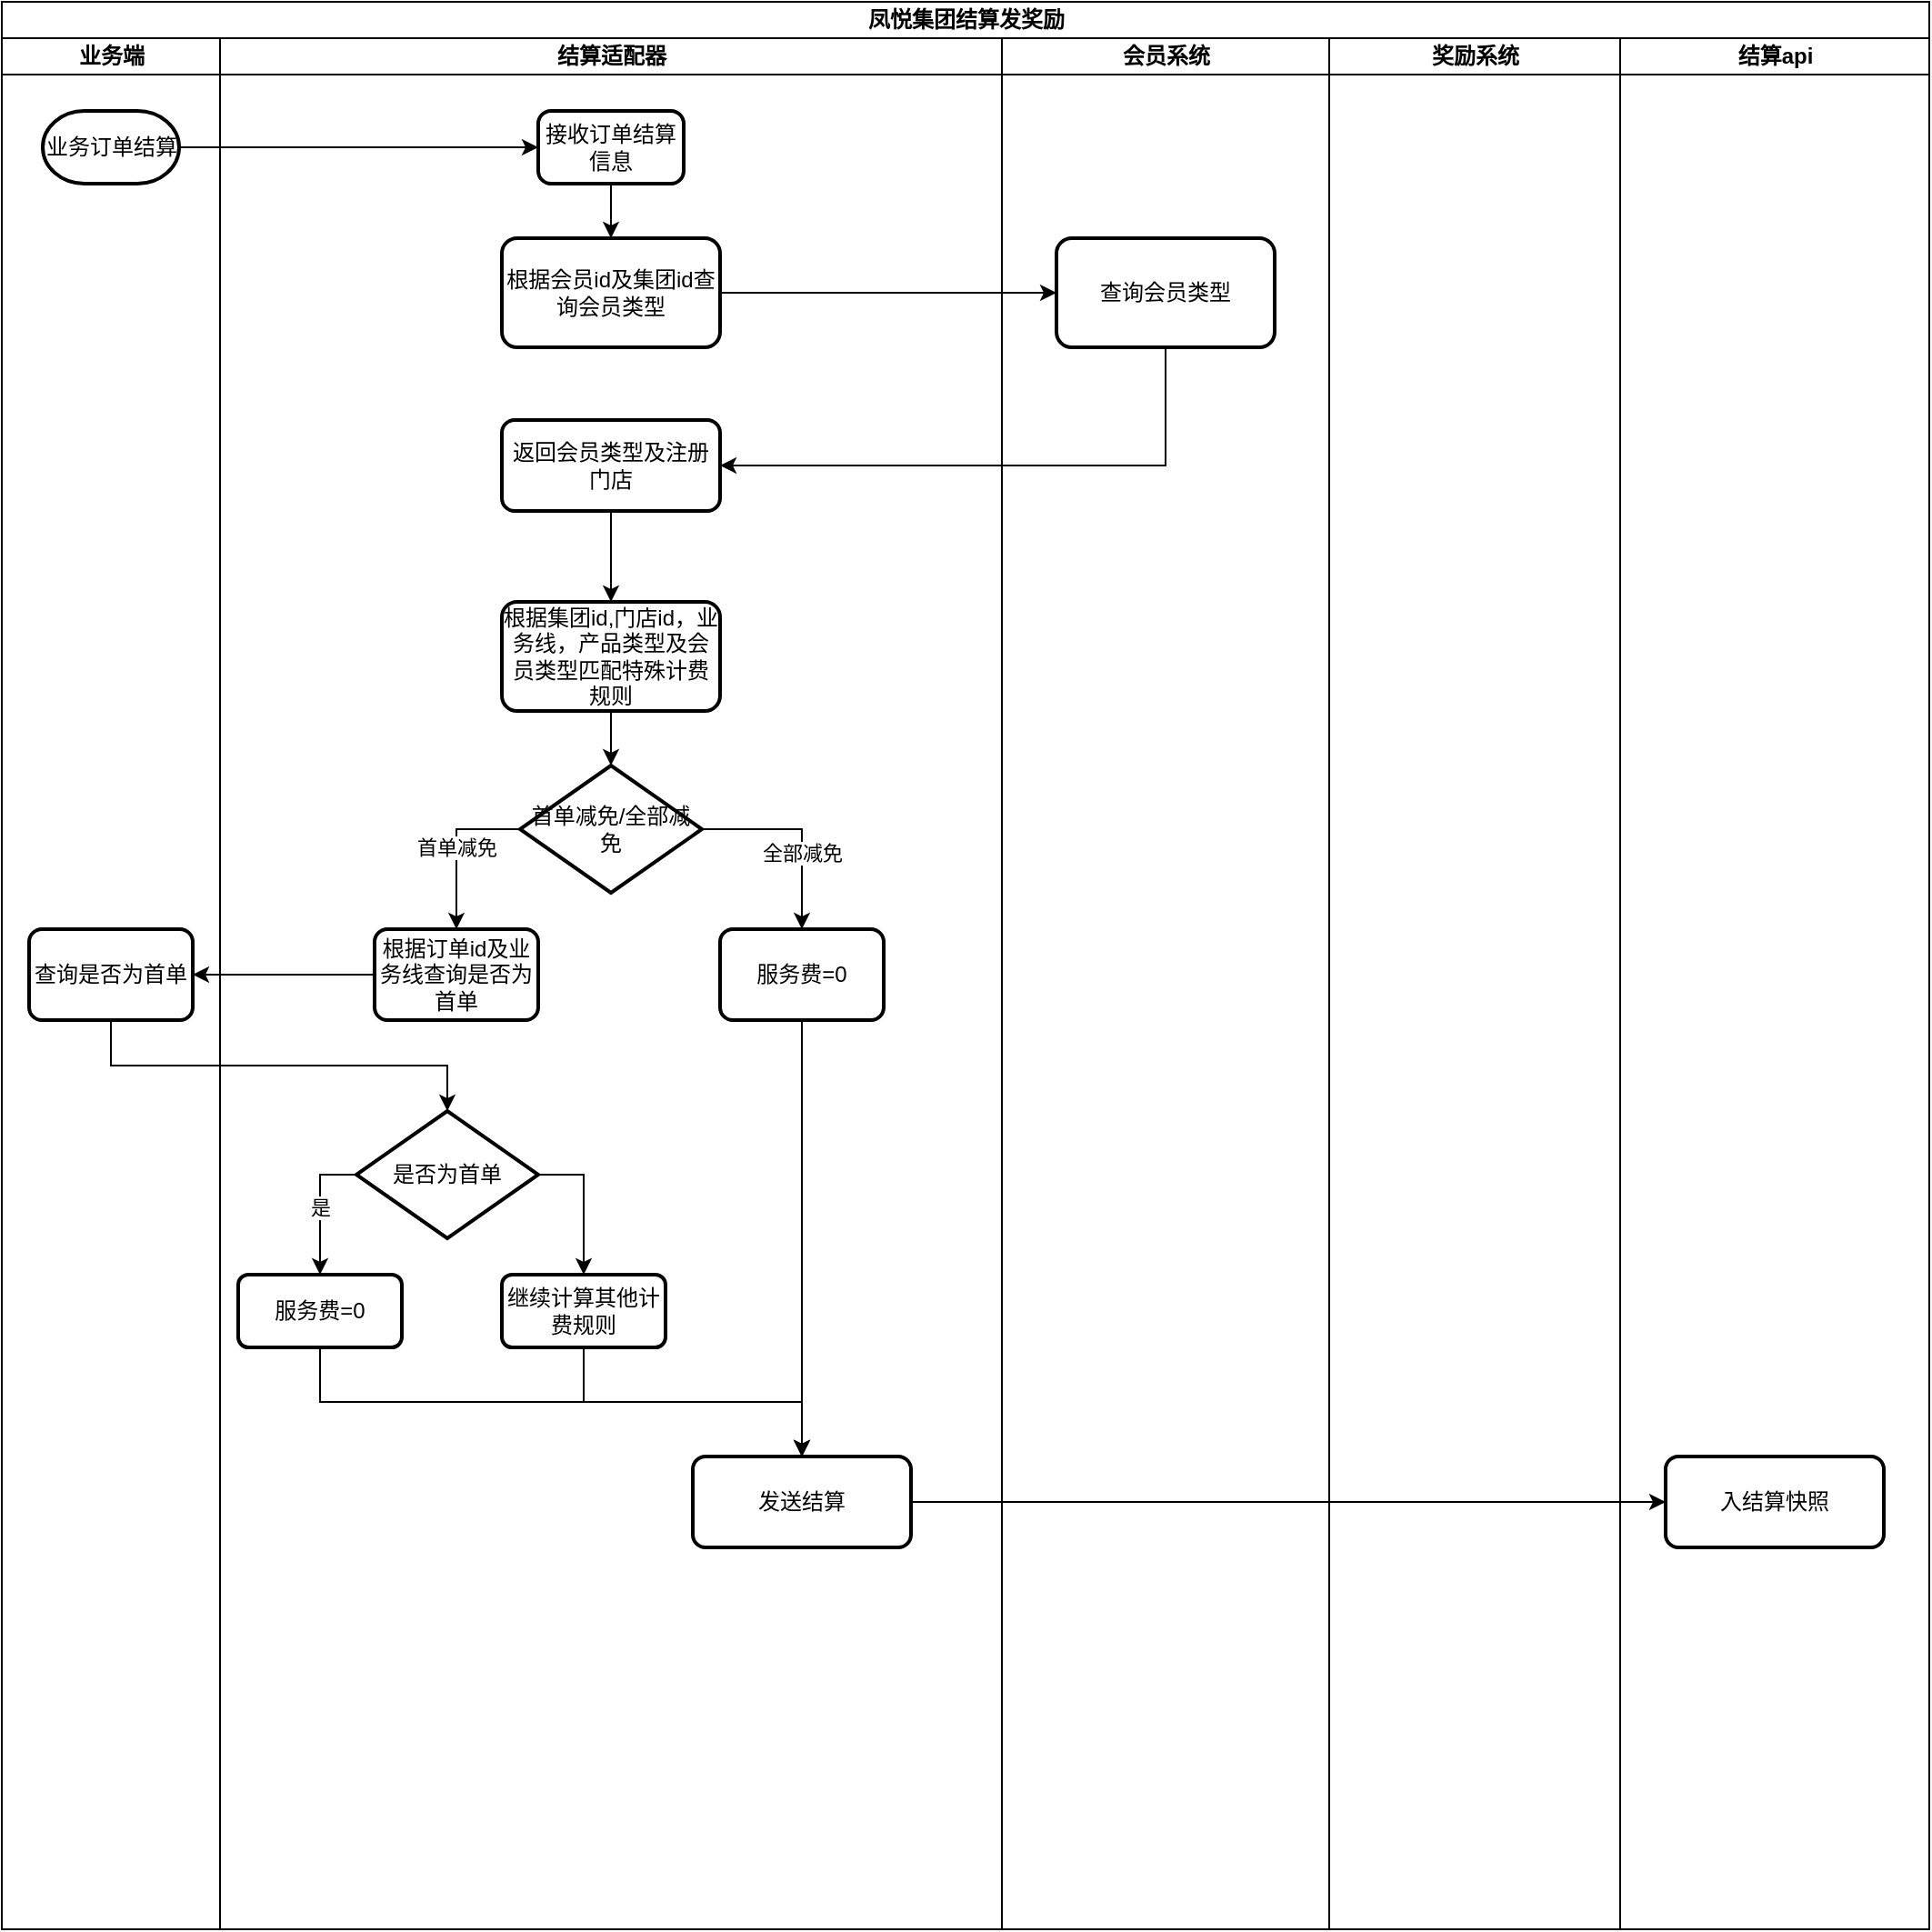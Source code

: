 <mxfile version="23.1.5" type="github">
  <diagram id="prtHgNgQTEPvFCAcTncT" name="Page-1">
    <mxGraphModel dx="977" dy="537" grid="1" gridSize="10" guides="1" tooltips="1" connect="1" arrows="1" fold="1" page="1" pageScale="1" pageWidth="827" pageHeight="1169" math="0" shadow="0">
      <root>
        <mxCell id="0" />
        <mxCell id="1" parent="0" />
        <mxCell id="0UQqs-vpr0hep9xXlx3u-1" value="凤悦集团结算发奖励" style="swimlane;childLayout=stackLayout;resizeParent=1;resizeParentMax=0;startSize=20;html=1;" vertex="1" parent="1">
          <mxGeometry x="40" y="20" width="1060" height="1060" as="geometry" />
        </mxCell>
        <mxCell id="0UQqs-vpr0hep9xXlx3u-5" value="业务端" style="swimlane;startSize=20;html=1;" vertex="1" parent="0UQqs-vpr0hep9xXlx3u-1">
          <mxGeometry y="20" width="120" height="1040" as="geometry" />
        </mxCell>
        <mxCell id="0UQqs-vpr0hep9xXlx3u-8" value="业务订单结算" style="strokeWidth=2;html=1;shape=mxgraph.flowchart.terminator;whiteSpace=wrap;" vertex="1" parent="0UQqs-vpr0hep9xXlx3u-5">
          <mxGeometry x="22.5" y="40" width="75" height="40" as="geometry" />
        </mxCell>
        <mxCell id="0UQqs-vpr0hep9xXlx3u-31" value="查询是否为首单" style="whiteSpace=wrap;html=1;rounded=1;arcSize=14;strokeWidth=2;" vertex="1" parent="0UQqs-vpr0hep9xXlx3u-5">
          <mxGeometry x="15" y="490" width="90" height="50" as="geometry" />
        </mxCell>
        <mxCell id="0UQqs-vpr0hep9xXlx3u-2" value="结算适配器" style="swimlane;startSize=20;html=1;" vertex="1" parent="0UQqs-vpr0hep9xXlx3u-1">
          <mxGeometry x="120" y="20" width="430" height="1040" as="geometry" />
        </mxCell>
        <mxCell id="0UQqs-vpr0hep9xXlx3u-12" value="" style="edgeStyle=orthogonalEdgeStyle;rounded=0;orthogonalLoop=1;jettySize=auto;html=1;" edge="1" parent="0UQqs-vpr0hep9xXlx3u-2" source="0UQqs-vpr0hep9xXlx3u-9" target="0UQqs-vpr0hep9xXlx3u-11">
          <mxGeometry relative="1" as="geometry" />
        </mxCell>
        <mxCell id="0UQqs-vpr0hep9xXlx3u-9" value="接收订单结算信息" style="rounded=1;whiteSpace=wrap;html=1;absoluteArcSize=1;arcSize=14;strokeWidth=2;" vertex="1" parent="0UQqs-vpr0hep9xXlx3u-2">
          <mxGeometry x="175" y="40" width="80" height="40" as="geometry" />
        </mxCell>
        <mxCell id="0UQqs-vpr0hep9xXlx3u-11" value="根据会员id及集团id查询会员类型" style="whiteSpace=wrap;html=1;rounded=1;arcSize=14;strokeWidth=2;" vertex="1" parent="0UQqs-vpr0hep9xXlx3u-2">
          <mxGeometry x="155" y="110" width="120" height="60" as="geometry" />
        </mxCell>
        <mxCell id="0UQqs-vpr0hep9xXlx3u-20" style="edgeStyle=orthogonalEdgeStyle;rounded=0;orthogonalLoop=1;jettySize=auto;html=1;exitX=0.5;exitY=1;exitDx=0;exitDy=0;" edge="1" parent="0UQqs-vpr0hep9xXlx3u-2" source="0UQqs-vpr0hep9xXlx3u-17" target="0UQqs-vpr0hep9xXlx3u-19">
          <mxGeometry relative="1" as="geometry" />
        </mxCell>
        <mxCell id="0UQqs-vpr0hep9xXlx3u-17" value="返回会员类型及注册门店" style="whiteSpace=wrap;html=1;rounded=1;arcSize=14;strokeWidth=2;" vertex="1" parent="0UQqs-vpr0hep9xXlx3u-2">
          <mxGeometry x="155" y="210" width="120" height="50" as="geometry" />
        </mxCell>
        <mxCell id="0UQqs-vpr0hep9xXlx3u-25" style="edgeStyle=orthogonalEdgeStyle;rounded=0;orthogonalLoop=1;jettySize=auto;html=1;exitX=0.5;exitY=1;exitDx=0;exitDy=0;" edge="1" parent="0UQqs-vpr0hep9xXlx3u-2" source="0UQqs-vpr0hep9xXlx3u-19" target="0UQqs-vpr0hep9xXlx3u-22">
          <mxGeometry relative="1" as="geometry" />
        </mxCell>
        <mxCell id="0UQqs-vpr0hep9xXlx3u-19" value="根据集团id,门店id，业务线，产品类型及会员类型匹配特殊计费规则" style="whiteSpace=wrap;html=1;rounded=1;arcSize=14;strokeWidth=2;" vertex="1" parent="0UQqs-vpr0hep9xXlx3u-2">
          <mxGeometry x="155" y="310" width="120" height="60" as="geometry" />
        </mxCell>
        <mxCell id="0UQqs-vpr0hep9xXlx3u-30" value="首单减免" style="edgeStyle=orthogonalEdgeStyle;rounded=0;orthogonalLoop=1;jettySize=auto;html=1;exitX=0;exitY=0.5;exitDx=0;exitDy=0;exitPerimeter=0;entryX=0.5;entryY=0;entryDx=0;entryDy=0;" edge="1" parent="0UQqs-vpr0hep9xXlx3u-2" source="0UQqs-vpr0hep9xXlx3u-22" target="0UQqs-vpr0hep9xXlx3u-26">
          <mxGeometry relative="1" as="geometry" />
        </mxCell>
        <mxCell id="0UQqs-vpr0hep9xXlx3u-47" style="edgeStyle=orthogonalEdgeStyle;rounded=0;orthogonalLoop=1;jettySize=auto;html=1;exitX=1;exitY=0.5;exitDx=0;exitDy=0;exitPerimeter=0;entryX=0.5;entryY=0;entryDx=0;entryDy=0;" edge="1" parent="0UQqs-vpr0hep9xXlx3u-2" source="0UQqs-vpr0hep9xXlx3u-22" target="0UQqs-vpr0hep9xXlx3u-46">
          <mxGeometry relative="1" as="geometry" />
        </mxCell>
        <mxCell id="0UQqs-vpr0hep9xXlx3u-48" value="全部减免" style="edgeLabel;html=1;align=center;verticalAlign=middle;resizable=0;points=[];" vertex="1" connectable="0" parent="0UQqs-vpr0hep9xXlx3u-47">
          <mxGeometry x="0.236" relative="1" as="geometry">
            <mxPoint as="offset" />
          </mxGeometry>
        </mxCell>
        <mxCell id="0UQqs-vpr0hep9xXlx3u-22" value="首单减免/全部减免" style="strokeWidth=2;html=1;shape=mxgraph.flowchart.decision;whiteSpace=wrap;" vertex="1" parent="0UQqs-vpr0hep9xXlx3u-2">
          <mxGeometry x="165" y="400" width="100" height="70" as="geometry" />
        </mxCell>
        <mxCell id="0UQqs-vpr0hep9xXlx3u-26" value="根据订单id及业务线查询是否为首单" style="whiteSpace=wrap;html=1;rounded=1;arcSize=14;strokeWidth=2;" vertex="1" parent="0UQqs-vpr0hep9xXlx3u-2">
          <mxGeometry x="85" y="490" width="90" height="50" as="geometry" />
        </mxCell>
        <mxCell id="0UQqs-vpr0hep9xXlx3u-37" value="是" style="edgeStyle=orthogonalEdgeStyle;rounded=0;orthogonalLoop=1;jettySize=auto;html=1;exitX=0;exitY=0.5;exitDx=0;exitDy=0;exitPerimeter=0;entryX=0.5;entryY=0;entryDx=0;entryDy=0;" edge="1" parent="0UQqs-vpr0hep9xXlx3u-2" source="0UQqs-vpr0hep9xXlx3u-35" target="0UQqs-vpr0hep9xXlx3u-36">
          <mxGeometry relative="1" as="geometry" />
        </mxCell>
        <mxCell id="0UQqs-vpr0hep9xXlx3u-45" style="edgeStyle=orthogonalEdgeStyle;rounded=0;orthogonalLoop=1;jettySize=auto;html=1;exitX=1;exitY=0.5;exitDx=0;exitDy=0;exitPerimeter=0;entryX=0.5;entryY=0;entryDx=0;entryDy=0;" edge="1" parent="0UQqs-vpr0hep9xXlx3u-2" source="0UQqs-vpr0hep9xXlx3u-35" target="0UQqs-vpr0hep9xXlx3u-44">
          <mxGeometry relative="1" as="geometry" />
        </mxCell>
        <mxCell id="0UQqs-vpr0hep9xXlx3u-35" value="是否为首单" style="strokeWidth=2;html=1;shape=mxgraph.flowchart.decision;whiteSpace=wrap;" vertex="1" parent="0UQqs-vpr0hep9xXlx3u-2">
          <mxGeometry x="75" y="590" width="100" height="70" as="geometry" />
        </mxCell>
        <mxCell id="0UQqs-vpr0hep9xXlx3u-71" style="edgeStyle=orthogonalEdgeStyle;rounded=0;orthogonalLoop=1;jettySize=auto;html=1;exitX=0.5;exitY=1;exitDx=0;exitDy=0;" edge="1" parent="0UQqs-vpr0hep9xXlx3u-2" source="0UQqs-vpr0hep9xXlx3u-36" target="0UQqs-vpr0hep9xXlx3u-68">
          <mxGeometry relative="1" as="geometry" />
        </mxCell>
        <mxCell id="0UQqs-vpr0hep9xXlx3u-36" value="服务费=0" style="whiteSpace=wrap;html=1;rounded=1;arcSize=14;strokeWidth=2;" vertex="1" parent="0UQqs-vpr0hep9xXlx3u-2">
          <mxGeometry x="10" y="680" width="90" height="40" as="geometry" />
        </mxCell>
        <mxCell id="0UQqs-vpr0hep9xXlx3u-74" style="edgeStyle=orthogonalEdgeStyle;rounded=0;orthogonalLoop=1;jettySize=auto;html=1;exitX=0.5;exitY=1;exitDx=0;exitDy=0;entryX=0.5;entryY=0;entryDx=0;entryDy=0;" edge="1" parent="0UQqs-vpr0hep9xXlx3u-2" source="0UQqs-vpr0hep9xXlx3u-44" target="0UQqs-vpr0hep9xXlx3u-68">
          <mxGeometry relative="1" as="geometry" />
        </mxCell>
        <mxCell id="0UQqs-vpr0hep9xXlx3u-44" value="继续计算其他计费规则" style="whiteSpace=wrap;html=1;rounded=1;arcSize=14;strokeWidth=2;" vertex="1" parent="0UQqs-vpr0hep9xXlx3u-2">
          <mxGeometry x="155" y="680" width="90" height="40" as="geometry" />
        </mxCell>
        <mxCell id="0UQqs-vpr0hep9xXlx3u-73" style="edgeStyle=orthogonalEdgeStyle;rounded=0;orthogonalLoop=1;jettySize=auto;html=1;exitX=0.5;exitY=1;exitDx=0;exitDy=0;entryX=0.5;entryY=0;entryDx=0;entryDy=0;" edge="1" parent="0UQqs-vpr0hep9xXlx3u-2" source="0UQqs-vpr0hep9xXlx3u-46" target="0UQqs-vpr0hep9xXlx3u-68">
          <mxGeometry relative="1" as="geometry" />
        </mxCell>
        <mxCell id="0UQqs-vpr0hep9xXlx3u-46" value="服务费=0" style="whiteSpace=wrap;html=1;rounded=1;arcSize=14;strokeWidth=2;" vertex="1" parent="0UQqs-vpr0hep9xXlx3u-2">
          <mxGeometry x="275" y="490" width="90" height="50" as="geometry" />
        </mxCell>
        <mxCell id="0UQqs-vpr0hep9xXlx3u-68" value="发送结算" style="whiteSpace=wrap;html=1;rounded=1;arcSize=14;strokeWidth=2;" vertex="1" parent="0UQqs-vpr0hep9xXlx3u-2">
          <mxGeometry x="260" y="780" width="120" height="50" as="geometry" />
        </mxCell>
        <mxCell id="0UQqs-vpr0hep9xXlx3u-3" value="会员系统" style="swimlane;startSize=20;html=1;" vertex="1" parent="0UQqs-vpr0hep9xXlx3u-1">
          <mxGeometry x="550" y="20" width="180" height="1040" as="geometry" />
        </mxCell>
        <mxCell id="0UQqs-vpr0hep9xXlx3u-13" value="查询会员类型" style="whiteSpace=wrap;html=1;rounded=1;arcSize=14;strokeWidth=2;" vertex="1" parent="0UQqs-vpr0hep9xXlx3u-3">
          <mxGeometry x="30" y="110" width="120" height="60" as="geometry" />
        </mxCell>
        <mxCell id="0UQqs-vpr0hep9xXlx3u-4" value="奖励系统" style="swimlane;startSize=20;html=1;" vertex="1" parent="0UQqs-vpr0hep9xXlx3u-1">
          <mxGeometry x="730" y="20" width="160" height="1040" as="geometry" />
        </mxCell>
        <mxCell id="0UQqs-vpr0hep9xXlx3u-70" value="结算api" style="swimlane;startSize=20;html=1;" vertex="1" parent="0UQqs-vpr0hep9xXlx3u-1">
          <mxGeometry x="890" y="20" width="170" height="1040" as="geometry" />
        </mxCell>
        <mxCell id="0UQqs-vpr0hep9xXlx3u-75" value="入结算快照" style="whiteSpace=wrap;html=1;rounded=1;arcSize=14;strokeWidth=2;" vertex="1" parent="0UQqs-vpr0hep9xXlx3u-70">
          <mxGeometry x="25" y="780" width="120" height="50" as="geometry" />
        </mxCell>
        <mxCell id="0UQqs-vpr0hep9xXlx3u-10" style="edgeStyle=orthogonalEdgeStyle;rounded=0;orthogonalLoop=1;jettySize=auto;html=1;entryX=0;entryY=0.5;entryDx=0;entryDy=0;" edge="1" parent="0UQqs-vpr0hep9xXlx3u-1" source="0UQqs-vpr0hep9xXlx3u-8" target="0UQqs-vpr0hep9xXlx3u-9">
          <mxGeometry relative="1" as="geometry" />
        </mxCell>
        <mxCell id="0UQqs-vpr0hep9xXlx3u-15" style="edgeStyle=orthogonalEdgeStyle;rounded=0;orthogonalLoop=1;jettySize=auto;html=1;exitX=1;exitY=0.5;exitDx=0;exitDy=0;entryX=0;entryY=0.5;entryDx=0;entryDy=0;" edge="1" parent="0UQqs-vpr0hep9xXlx3u-1" source="0UQqs-vpr0hep9xXlx3u-11" target="0UQqs-vpr0hep9xXlx3u-13">
          <mxGeometry relative="1" as="geometry" />
        </mxCell>
        <mxCell id="0UQqs-vpr0hep9xXlx3u-18" style="edgeStyle=orthogonalEdgeStyle;rounded=0;orthogonalLoop=1;jettySize=auto;html=1;exitX=0.5;exitY=1;exitDx=0;exitDy=0;entryX=1;entryY=0.5;entryDx=0;entryDy=0;" edge="1" parent="0UQqs-vpr0hep9xXlx3u-1" source="0UQqs-vpr0hep9xXlx3u-13" target="0UQqs-vpr0hep9xXlx3u-17">
          <mxGeometry relative="1" as="geometry" />
        </mxCell>
        <mxCell id="0UQqs-vpr0hep9xXlx3u-33" style="edgeStyle=orthogonalEdgeStyle;rounded=0;orthogonalLoop=1;jettySize=auto;html=1;exitX=0;exitY=0.5;exitDx=0;exitDy=0;entryX=1;entryY=0.5;entryDx=0;entryDy=0;" edge="1" parent="0UQqs-vpr0hep9xXlx3u-1" source="0UQqs-vpr0hep9xXlx3u-26" target="0UQqs-vpr0hep9xXlx3u-31">
          <mxGeometry relative="1" as="geometry" />
        </mxCell>
        <mxCell id="0UQqs-vpr0hep9xXlx3u-34" style="edgeStyle=orthogonalEdgeStyle;rounded=0;orthogonalLoop=1;jettySize=auto;html=1;exitX=0.5;exitY=1;exitDx=0;exitDy=0;entryX=0.5;entryY=0;entryDx=0;entryDy=0;entryPerimeter=0;" edge="1" parent="0UQqs-vpr0hep9xXlx3u-1" source="0UQqs-vpr0hep9xXlx3u-31" target="0UQqs-vpr0hep9xXlx3u-35">
          <mxGeometry relative="1" as="geometry">
            <mxPoint x="150" y="650" as="targetPoint" />
          </mxGeometry>
        </mxCell>
        <mxCell id="0UQqs-vpr0hep9xXlx3u-76" style="edgeStyle=orthogonalEdgeStyle;rounded=0;orthogonalLoop=1;jettySize=auto;html=1;exitX=1;exitY=0.5;exitDx=0;exitDy=0;entryX=0;entryY=0.5;entryDx=0;entryDy=0;" edge="1" parent="0UQqs-vpr0hep9xXlx3u-1" source="0UQqs-vpr0hep9xXlx3u-68" target="0UQqs-vpr0hep9xXlx3u-75">
          <mxGeometry relative="1" as="geometry" />
        </mxCell>
      </root>
    </mxGraphModel>
  </diagram>
</mxfile>
